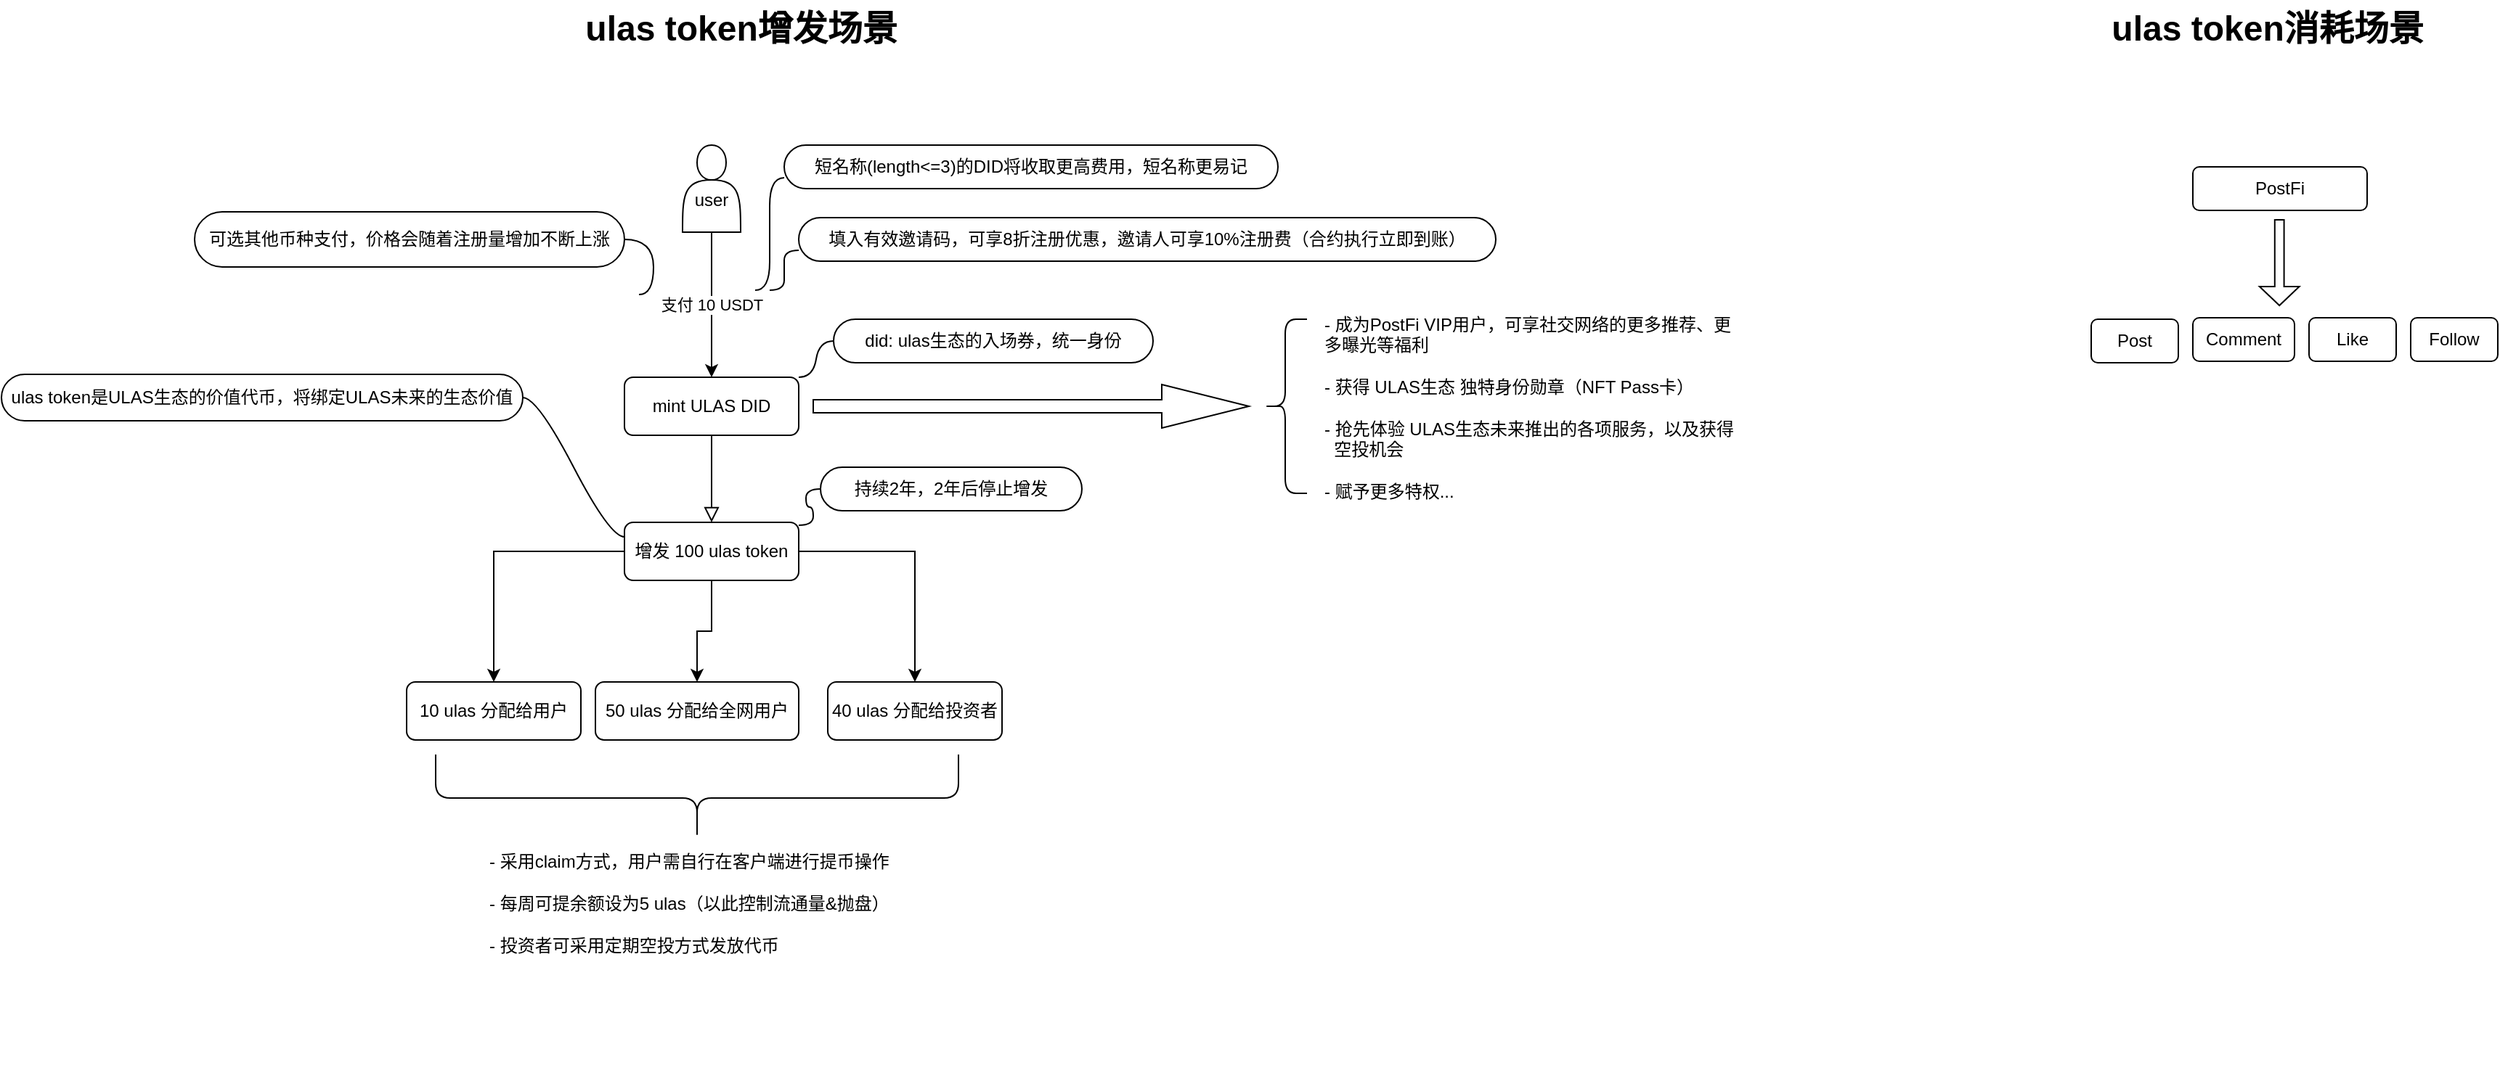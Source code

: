 <mxfile version="20.1.4" type="github">
  <diagram id="C5RBs43oDa-KdzZeNtuy" name="Page-1">
    <mxGraphModel dx="2713" dy="2179" grid="1" gridSize="10" guides="1" tooltips="1" connect="1" arrows="1" fold="1" page="1" pageScale="1" pageWidth="827" pageHeight="1169" math="0" shadow="0">
      <root>
        <mxCell id="WIyWlLk6GJQsqaUBKTNV-0" />
        <mxCell id="WIyWlLk6GJQsqaUBKTNV-1" parent="WIyWlLk6GJQsqaUBKTNV-0" />
        <mxCell id="WIyWlLk6GJQsqaUBKTNV-2" value="" style="rounded=0;html=1;jettySize=auto;orthogonalLoop=1;fontSize=11;endArrow=block;endFill=0;endSize=8;strokeWidth=1;shadow=0;labelBackgroundColor=none;edgeStyle=orthogonalEdgeStyle;" parent="WIyWlLk6GJQsqaUBKTNV-1" source="WIyWlLk6GJQsqaUBKTNV-3" target="aQGT_Jq6ghk0JRcF2REv-4" edge="1">
          <mxGeometry relative="1" as="geometry">
            <mxPoint x="220" y="170" as="targetPoint" />
          </mxGeometry>
        </mxCell>
        <mxCell id="WIyWlLk6GJQsqaUBKTNV-3" value="mint ULAS DID" style="rounded=1;whiteSpace=wrap;html=1;fontSize=12;glass=0;strokeWidth=1;shadow=0;" parent="WIyWlLk6GJQsqaUBKTNV-1" vertex="1">
          <mxGeometry x="160" y="80" width="120" height="40" as="geometry" />
        </mxCell>
        <mxCell id="aQGT_Jq6ghk0JRcF2REv-0" value="did: ulas生态的入场券，统一身份" style="whiteSpace=wrap;html=1;rounded=1;arcSize=50;align=center;verticalAlign=middle;strokeWidth=1;autosize=1;spacing=4;treeFolding=1;treeMoving=1;newEdgeStyle={&quot;edgeStyle&quot;:&quot;entityRelationEdgeStyle&quot;,&quot;startArrow&quot;:&quot;none&quot;,&quot;endArrow&quot;:&quot;none&quot;,&quot;segment&quot;:10,&quot;curved&quot;:1};" vertex="1" parent="WIyWlLk6GJQsqaUBKTNV-1">
          <mxGeometry x="304" y="40" width="220" height="30" as="geometry" />
        </mxCell>
        <mxCell id="aQGT_Jq6ghk0JRcF2REv-1" value="" style="edgeStyle=entityRelationEdgeStyle;startArrow=none;endArrow=none;segment=10;curved=1;rounded=0;entryX=0;entryY=0.5;entryDx=0;entryDy=0;" edge="1" target="aQGT_Jq6ghk0JRcF2REv-0" parent="WIyWlLk6GJQsqaUBKTNV-1">
          <mxGeometry relative="1" as="geometry">
            <mxPoint x="280" y="80" as="sourcePoint" />
          </mxGeometry>
        </mxCell>
        <mxCell id="aQGT_Jq6ghk0JRcF2REv-3" value="支付 10 USDT" style="edgeStyle=orthogonalEdgeStyle;rounded=0;orthogonalLoop=1;jettySize=auto;html=1;" edge="1" parent="WIyWlLk6GJQsqaUBKTNV-1" source="aQGT_Jq6ghk0JRcF2REv-2" target="WIyWlLk6GJQsqaUBKTNV-3">
          <mxGeometry relative="1" as="geometry" />
        </mxCell>
        <mxCell id="aQGT_Jq6ghk0JRcF2REv-2" value="&lt;br&gt;user" style="shape=actor;whiteSpace=wrap;html=1;" vertex="1" parent="WIyWlLk6GJQsqaUBKTNV-1">
          <mxGeometry x="200" y="-80" width="40" height="60" as="geometry" />
        </mxCell>
        <mxCell id="aQGT_Jq6ghk0JRcF2REv-6" value="" style="edgeStyle=orthogonalEdgeStyle;rounded=0;orthogonalLoop=1;jettySize=auto;html=1;" edge="1" parent="WIyWlLk6GJQsqaUBKTNV-1" source="aQGT_Jq6ghk0JRcF2REv-4" target="aQGT_Jq6ghk0JRcF2REv-5">
          <mxGeometry relative="1" as="geometry" />
        </mxCell>
        <mxCell id="aQGT_Jq6ghk0JRcF2REv-8" value="" style="edgeStyle=orthogonalEdgeStyle;rounded=0;orthogonalLoop=1;jettySize=auto;html=1;" edge="1" parent="WIyWlLk6GJQsqaUBKTNV-1" source="aQGT_Jq6ghk0JRcF2REv-4" target="aQGT_Jq6ghk0JRcF2REv-7">
          <mxGeometry relative="1" as="geometry" />
        </mxCell>
        <mxCell id="aQGT_Jq6ghk0JRcF2REv-11" value="" style="edgeStyle=orthogonalEdgeStyle;rounded=0;orthogonalLoop=1;jettySize=auto;html=1;" edge="1" parent="WIyWlLk6GJQsqaUBKTNV-1" source="aQGT_Jq6ghk0JRcF2REv-4" target="aQGT_Jq6ghk0JRcF2REv-10">
          <mxGeometry relative="1" as="geometry" />
        </mxCell>
        <mxCell id="aQGT_Jq6ghk0JRcF2REv-4" value="增发 100 ulas token" style="rounded=1;whiteSpace=wrap;html=1;fontSize=12;glass=0;strokeWidth=1;shadow=0;" vertex="1" parent="WIyWlLk6GJQsqaUBKTNV-1">
          <mxGeometry x="160" y="180" width="120" height="40" as="geometry" />
        </mxCell>
        <mxCell id="aQGT_Jq6ghk0JRcF2REv-5" value="10 ulas 分配给用户" style="rounded=1;whiteSpace=wrap;html=1;fontSize=12;glass=0;strokeWidth=1;shadow=0;" vertex="1" parent="WIyWlLk6GJQsqaUBKTNV-1">
          <mxGeometry x="10" y="290" width="120" height="40" as="geometry" />
        </mxCell>
        <mxCell id="aQGT_Jq6ghk0JRcF2REv-7" value="50 ulas 分配给全网用户" style="rounded=1;whiteSpace=wrap;html=1;fontSize=12;glass=0;strokeWidth=1;shadow=0;" vertex="1" parent="WIyWlLk6GJQsqaUBKTNV-1">
          <mxGeometry x="140" y="290" width="140" height="40" as="geometry" />
        </mxCell>
        <mxCell id="aQGT_Jq6ghk0JRcF2REv-10" value="40 ulas 分配给投资者" style="rounded=1;whiteSpace=wrap;html=1;fontSize=12;glass=0;strokeWidth=1;shadow=0;" vertex="1" parent="WIyWlLk6GJQsqaUBKTNV-1">
          <mxGeometry x="300" y="290" width="120" height="40" as="geometry" />
        </mxCell>
        <mxCell id="aQGT_Jq6ghk0JRcF2REv-12" value="" style="shape=singleArrow;whiteSpace=wrap;html=1;" vertex="1" parent="WIyWlLk6GJQsqaUBKTNV-1">
          <mxGeometry x="290" y="85" width="300" height="30" as="geometry" />
        </mxCell>
        <mxCell id="aQGT_Jq6ghk0JRcF2REv-13" value="" style="shape=curlyBracket;whiteSpace=wrap;html=1;rounded=1;flipH=1;rotation=90;" vertex="1" parent="WIyWlLk6GJQsqaUBKTNV-1">
          <mxGeometry x="180" y="190" width="60" height="360" as="geometry" />
        </mxCell>
        <UserObject label="- 采用claim方式，用户需自行在客户端进行提币操作&lt;br&gt;&lt;br&gt;- 每周可提余额设为5 ulas（以此控制流通量&amp;amp;抛盘）&lt;br&gt;&lt;br&gt;- 投资者可采用定期空投方式发放代币" placeholders="1" name="Variable" id="aQGT_Jq6ghk0JRcF2REv-15">
          <mxCell style="text;html=1;strokeColor=none;fillColor=none;align=left;verticalAlign=top;whiteSpace=wrap;overflow=hidden;" vertex="1" parent="WIyWlLk6GJQsqaUBKTNV-1">
            <mxGeometry x="65" y="400" width="290" height="150" as="geometry" />
          </mxCell>
        </UserObject>
        <mxCell id="aQGT_Jq6ghk0JRcF2REv-18" value="填入有效邀请码，可享8折注册优惠，邀请人可享10%注册费（合约执行立即到账）" style="whiteSpace=wrap;html=1;rounded=1;arcSize=50;align=center;verticalAlign=middle;strokeWidth=1;autosize=1;spacing=4;treeFolding=1;treeMoving=1;newEdgeStyle={&quot;edgeStyle&quot;:&quot;entityRelationEdgeStyle&quot;,&quot;startArrow&quot;:&quot;none&quot;,&quot;endArrow&quot;:&quot;none&quot;,&quot;segment&quot;:10,&quot;curved&quot;:1};" vertex="1" parent="WIyWlLk6GJQsqaUBKTNV-1">
          <mxGeometry x="280" y="-30" width="480" height="30" as="geometry" />
        </mxCell>
        <mxCell id="aQGT_Jq6ghk0JRcF2REv-19" value="" style="edgeStyle=entityRelationEdgeStyle;startArrow=none;endArrow=none;segment=10;curved=1;rounded=0;entryX=0;entryY=0.75;entryDx=0;entryDy=0;" edge="1" target="aQGT_Jq6ghk0JRcF2REv-18" parent="WIyWlLk6GJQsqaUBKTNV-1">
          <mxGeometry relative="1" as="geometry">
            <mxPoint x="260" y="20" as="sourcePoint" />
          </mxGeometry>
        </mxCell>
        <mxCell id="aQGT_Jq6ghk0JRcF2REv-22" value="可选其他币种支付，价格会随着注册量增加不断上涨" style="whiteSpace=wrap;html=1;rounded=1;arcSize=50;align=center;verticalAlign=middle;strokeWidth=1;autosize=1;spacing=4;treeFolding=1;treeMoving=1;newEdgeStyle={&quot;edgeStyle&quot;:&quot;entityRelationEdgeStyle&quot;,&quot;startArrow&quot;:&quot;none&quot;,&quot;endArrow&quot;:&quot;none&quot;,&quot;segment&quot;:10,&quot;curved&quot;:1};" vertex="1" parent="WIyWlLk6GJQsqaUBKTNV-1">
          <mxGeometry x="-136" y="-34" width="296" height="38" as="geometry" />
        </mxCell>
        <mxCell id="aQGT_Jq6ghk0JRcF2REv-23" value="" style="edgeStyle=entityRelationEdgeStyle;startArrow=none;endArrow=none;segment=10;curved=1;rounded=0;" edge="1" target="aQGT_Jq6ghk0JRcF2REv-22" parent="WIyWlLk6GJQsqaUBKTNV-1">
          <mxGeometry relative="1" as="geometry">
            <mxPoint x="170" y="23" as="sourcePoint" />
          </mxGeometry>
        </mxCell>
        <mxCell id="aQGT_Jq6ghk0JRcF2REv-29" value="持续2年，2年后停止增发" style="whiteSpace=wrap;html=1;rounded=1;arcSize=50;align=center;verticalAlign=middle;strokeWidth=1;autosize=1;spacing=4;treeFolding=1;treeMoving=1;newEdgeStyle={&quot;edgeStyle&quot;:&quot;entityRelationEdgeStyle&quot;,&quot;startArrow&quot;:&quot;none&quot;,&quot;endArrow&quot;:&quot;none&quot;,&quot;segment&quot;:10,&quot;curved&quot;:1};" vertex="1" parent="WIyWlLk6GJQsqaUBKTNV-1">
          <mxGeometry x="295" y="142" width="180" height="30" as="geometry" />
        </mxCell>
        <mxCell id="aQGT_Jq6ghk0JRcF2REv-30" value="" style="edgeStyle=entityRelationEdgeStyle;startArrow=none;endArrow=none;segment=10;curved=1;rounded=0;entryX=0;entryY=0.5;entryDx=0;entryDy=0;" edge="1" target="aQGT_Jq6ghk0JRcF2REv-29" parent="WIyWlLk6GJQsqaUBKTNV-1">
          <mxGeometry relative="1" as="geometry">
            <mxPoint x="280" y="182" as="sourcePoint" />
          </mxGeometry>
        </mxCell>
        <mxCell id="aQGT_Jq6ghk0JRcF2REv-32" value="" style="shape=curlyBracket;whiteSpace=wrap;html=1;rounded=1;" vertex="1" parent="WIyWlLk6GJQsqaUBKTNV-1">
          <mxGeometry x="600" y="40" width="30" height="120" as="geometry" />
        </mxCell>
        <UserObject label="- 成为PostFi VIP用户，可享社交网络的更多推荐、更多曝光等福利&lt;br&gt;&lt;br&gt;- 获得 ULAS生态 独特身份勋章（NFT Pass卡）&lt;br&gt;&lt;br&gt;- 抢先体验 ULAS生态未来推出的各项服务，以及获得&amp;nbsp; &amp;nbsp; 空投机会&lt;br&gt;&lt;br&gt;- 赋予更多特权..." placeholders="1" name="Variable" id="aQGT_Jq6ghk0JRcF2REv-33">
          <mxCell style="text;html=1;strokeColor=none;fillColor=none;align=left;verticalAlign=top;whiteSpace=wrap;overflow=hidden;" vertex="1" parent="WIyWlLk6GJQsqaUBKTNV-1">
            <mxGeometry x="640" y="30" width="290" height="150" as="geometry" />
          </mxCell>
        </UserObject>
        <mxCell id="aQGT_Jq6ghk0JRcF2REv-34" value="ulas token是ULAS生态的价值代币，将绑定ULAS未来的生态价值" style="whiteSpace=wrap;html=1;rounded=1;arcSize=50;align=center;verticalAlign=middle;strokeWidth=1;autosize=1;spacing=4;treeFolding=1;treeMoving=1;newEdgeStyle={&quot;edgeStyle&quot;:&quot;entityRelationEdgeStyle&quot;,&quot;startArrow&quot;:&quot;none&quot;,&quot;endArrow&quot;:&quot;none&quot;,&quot;segment&quot;:10,&quot;curved&quot;:1};" vertex="1" parent="WIyWlLk6GJQsqaUBKTNV-1">
          <mxGeometry x="-269" y="78" width="359" height="32" as="geometry" />
        </mxCell>
        <mxCell id="aQGT_Jq6ghk0JRcF2REv-35" value="" style="edgeStyle=entityRelationEdgeStyle;startArrow=none;endArrow=none;segment=10;curved=1;rounded=0;exitX=0;exitY=0.25;exitDx=0;exitDy=0;" edge="1" target="aQGT_Jq6ghk0JRcF2REv-34" parent="WIyWlLk6GJQsqaUBKTNV-1" source="aQGT_Jq6ghk0JRcF2REv-4">
          <mxGeometry relative="1" as="geometry">
            <mxPoint x="-150" y="120" as="sourcePoint" />
          </mxGeometry>
        </mxCell>
        <mxCell id="aQGT_Jq6ghk0JRcF2REv-36" value="短名称(length&amp;lt;=3)的DID将收取更高费用，短名称更易记" style="whiteSpace=wrap;html=1;rounded=1;arcSize=50;align=center;verticalAlign=middle;strokeWidth=1;autosize=1;spacing=4;treeFolding=1;treeMoving=1;newEdgeStyle={&quot;edgeStyle&quot;:&quot;entityRelationEdgeStyle&quot;,&quot;startArrow&quot;:&quot;none&quot;,&quot;endArrow&quot;:&quot;none&quot;,&quot;segment&quot;:10,&quot;curved&quot;:1};" vertex="1" parent="WIyWlLk6GJQsqaUBKTNV-1">
          <mxGeometry x="270" y="-80" width="340" height="30" as="geometry" />
        </mxCell>
        <mxCell id="aQGT_Jq6ghk0JRcF2REv-37" value="" style="edgeStyle=entityRelationEdgeStyle;startArrow=none;endArrow=none;segment=10;curved=1;rounded=0;entryX=0;entryY=0.75;entryDx=0;entryDy=0;" edge="1" parent="WIyWlLk6GJQsqaUBKTNV-1" target="aQGT_Jq6ghk0JRcF2REv-36">
          <mxGeometry relative="1" as="geometry">
            <mxPoint x="250" y="20" as="sourcePoint" />
          </mxGeometry>
        </mxCell>
        <mxCell id="aQGT_Jq6ghk0JRcF2REv-38" value="ulas token消耗场景" style="text;strokeColor=none;fillColor=none;html=1;fontSize=24;fontStyle=1;verticalAlign=middle;align=center;" vertex="1" parent="WIyWlLk6GJQsqaUBKTNV-1">
          <mxGeometry x="1241" y="-180" width="100" height="40" as="geometry" />
        </mxCell>
        <mxCell id="aQGT_Jq6ghk0JRcF2REv-39" value="PostFi" style="rounded=1;whiteSpace=wrap;html=1;" vertex="1" parent="WIyWlLk6GJQsqaUBKTNV-1">
          <mxGeometry x="1240" y="-65" width="120" height="30" as="geometry" />
        </mxCell>
        <mxCell id="aQGT_Jq6ghk0JRcF2REv-40" value="Post" style="rounded=1;whiteSpace=wrap;html=1;" vertex="1" parent="WIyWlLk6GJQsqaUBKTNV-1">
          <mxGeometry x="1170" y="40" width="60" height="30" as="geometry" />
        </mxCell>
        <mxCell id="aQGT_Jq6ghk0JRcF2REv-42" value="Comment" style="rounded=1;whiteSpace=wrap;html=1;" vertex="1" parent="WIyWlLk6GJQsqaUBKTNV-1">
          <mxGeometry x="1240" y="39" width="70" height="30" as="geometry" />
        </mxCell>
        <mxCell id="aQGT_Jq6ghk0JRcF2REv-43" value="Like" style="rounded=1;whiteSpace=wrap;html=1;" vertex="1" parent="WIyWlLk6GJQsqaUBKTNV-1">
          <mxGeometry x="1320" y="39" width="60" height="30" as="geometry" />
        </mxCell>
        <mxCell id="aQGT_Jq6ghk0JRcF2REv-44" value="Follow" style="rounded=1;whiteSpace=wrap;html=1;" vertex="1" parent="WIyWlLk6GJQsqaUBKTNV-1">
          <mxGeometry x="1390" y="39" width="60" height="30" as="geometry" />
        </mxCell>
        <mxCell id="aQGT_Jq6ghk0JRcF2REv-45" value="" style="shape=flexArrow;endArrow=classic;html=1;rounded=0;width=6.4;endSize=4;" edge="1" parent="WIyWlLk6GJQsqaUBKTNV-1">
          <mxGeometry width="50" height="50" relative="1" as="geometry">
            <mxPoint x="1299.6" y="-29" as="sourcePoint" />
            <mxPoint x="1299.6" y="31" as="targetPoint" />
          </mxGeometry>
        </mxCell>
        <mxCell id="aQGT_Jq6ghk0JRcF2REv-46" value="ulas token增发场景" style="text;strokeColor=none;fillColor=none;html=1;fontSize=24;fontStyle=1;verticalAlign=middle;align=center;" vertex="1" parent="WIyWlLk6GJQsqaUBKTNV-1">
          <mxGeometry x="190" y="-180" width="100" height="40" as="geometry" />
        </mxCell>
      </root>
    </mxGraphModel>
  </diagram>
</mxfile>

